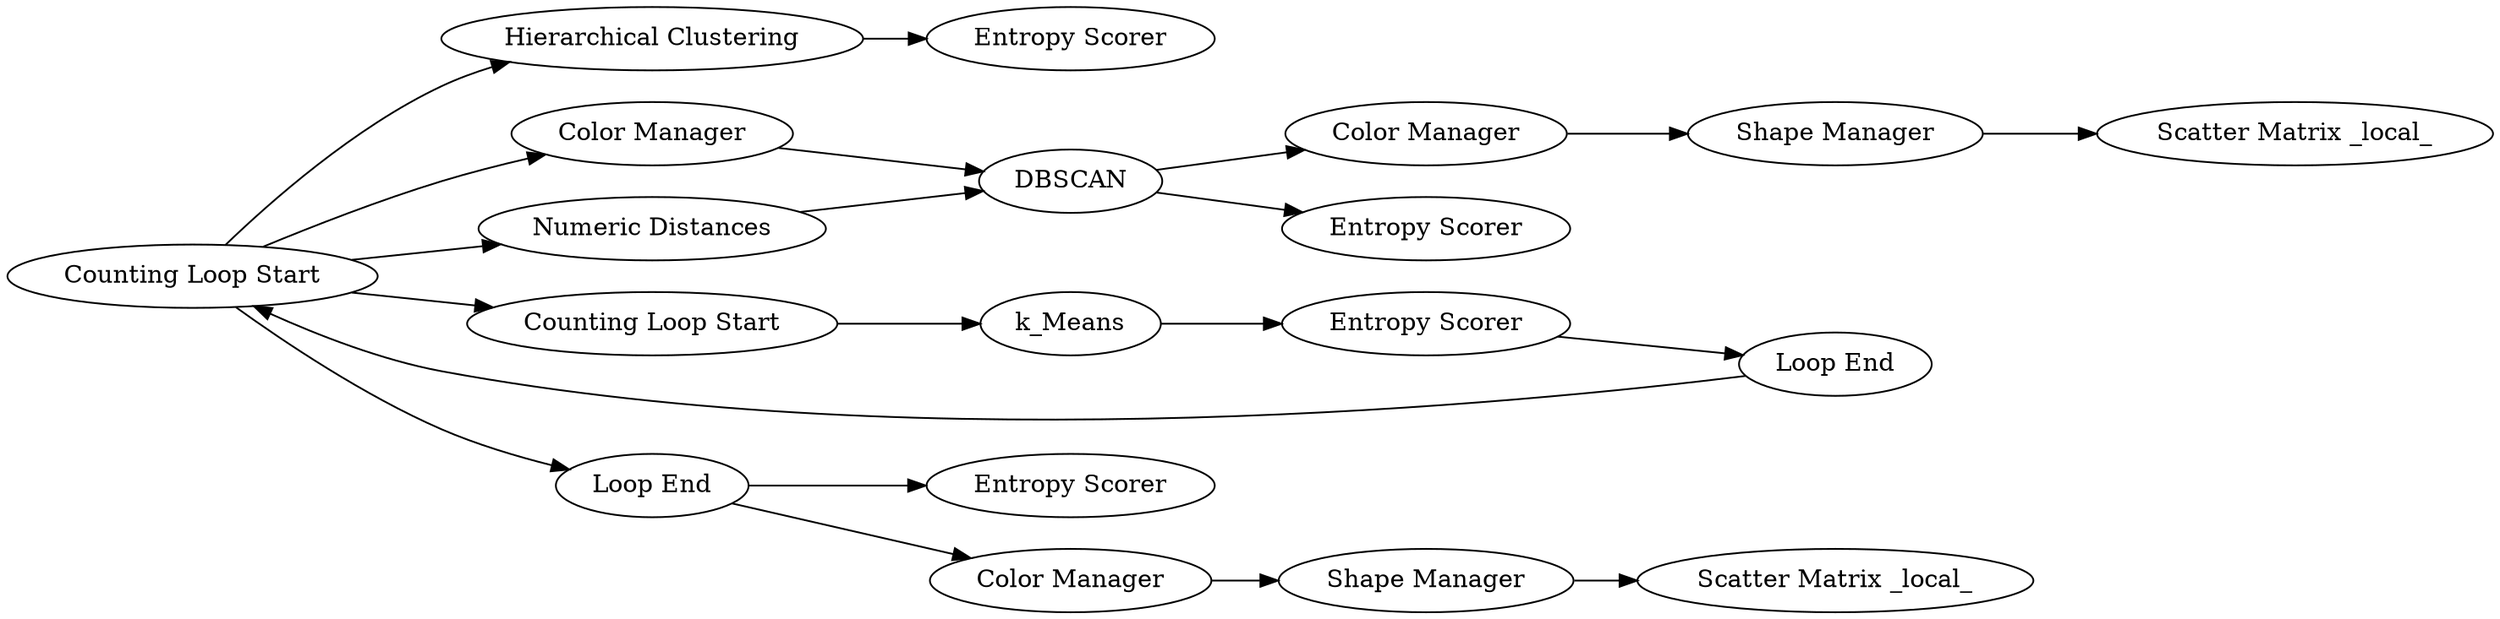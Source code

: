 digraph {
	15 -> 13
	4 -> 6
	1 -> 16
	1 -> 4
	9 -> 3
	18 -> 19
	3 -> 14
	14 -> 15
	11 -> 12
	17 -> 18
	1 -> 2
	19 -> 1
	10 -> 11
	2 -> 10
	2 -> 7
	5 -> 3
	3 -> 8
	1 -> 9
	16 -> 17
	1 -> 5
	7 [label="Entropy Scorer"]
	9 [label="Color Manager"]
	18 [label="Entropy Scorer"]
	8 [label="Entropy Scorer"]
	17 [label=k_Means]
	3 [label=DBSCAN]
	19 [label="Loop End"]
	6 [label="Entropy Scorer"]
	15 [label="Shape Manager"]
	12 [label="Scatter Matrix _local_"]
	10 [label="Color Manager"]
	16 [label="Counting Loop Start"]
	1 [label="Counting Loop Start"]
	11 [label="Shape Manager"]
	4 [label="Hierarchical Clustering"]
	14 [label="Color Manager"]
	5 [label="Numeric Distances"]
	13 [label="Scatter Matrix _local_"]
	2 [label="Loop End"]
	rankdir=LR
}
